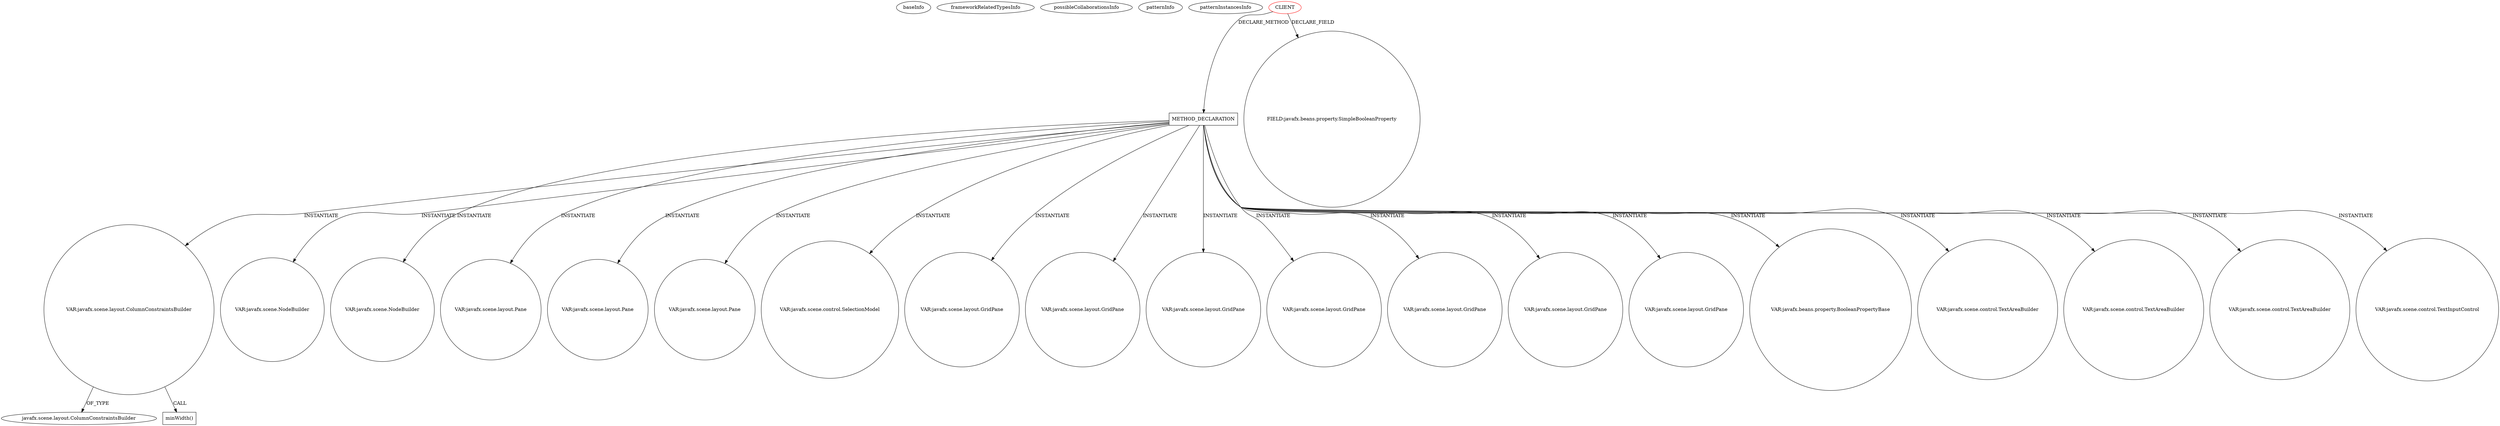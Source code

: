 digraph {
baseInfo[graphId=4288,category="pattern",isAnonymous=false,possibleRelation=false]
frameworkRelatedTypesInfo[]
possibleCollaborationsInfo[]
patternInfo[frequency=2.0,patternRootClient=0]
patternInstancesInfo[0="SaiPradeepDandem-javafx2-gradient-builder~/SaiPradeepDandem-javafx2-gradient-builder/javafx2-gradient-builder-master/src/main/java/com/javafx/gradientbuilder/application/RadialSettingsLayout.java~RadialSettingsLayout~1170",1="SaiPradeepDandem-javafx2-gradient-builder~/SaiPradeepDandem-javafx2-gradient-builder/javafx2-gradient-builder-master/src/main/java/com/javafx/gradientbuilder/application/LinearSettingsLayout.java~LinearSettingsLayout~1172"]
265[label="javafx.scene.layout.ColumnConstraintsBuilder",vertexType="FRAMEWORK_CLASS_TYPE",isFrameworkType=false]
278[label="VAR:javafx.scene.layout.ColumnConstraintsBuilder",vertexType="VARIABLE_EXPRESION",isFrameworkType=false,shape=circle]
279[label="minWidth()",vertexType="INSIDE_CALL",isFrameworkType=false,shape=box]
84[label="METHOD_DECLARATION",vertexType="CLIENT_METHOD_DECLARATION",isFrameworkType=false,shape=box]
0[label="CLIENT",vertexType="ROOT_CLIENT_CLASS_DECLARATION",isFrameworkType=false,color=red]
88[label="VAR:javafx.scene.NodeBuilder",vertexType="VARIABLE_EXPRESION",isFrameworkType=false,shape=circle]
127[label="VAR:javafx.scene.NodeBuilder",vertexType="VARIABLE_EXPRESION",isFrameworkType=false,shape=circle]
159[label="VAR:javafx.scene.layout.Pane",vertexType="VARIABLE_EXPRESION",isFrameworkType=false,shape=circle]
121[label="VAR:javafx.scene.layout.Pane",vertexType="VARIABLE_EXPRESION",isFrameworkType=false,shape=circle]
227[label="VAR:javafx.scene.layout.Pane",vertexType="VARIABLE_EXPRESION",isFrameworkType=false,shape=circle]
198[label="VAR:javafx.scene.control.SelectionModel",vertexType="VARIABLE_EXPRESION",isFrameworkType=false,shape=circle]
203[label="VAR:javafx.scene.layout.GridPane",vertexType="VARIABLE_EXPRESION",isFrameworkType=false,shape=circle]
254[label="VAR:javafx.scene.layout.GridPane",vertexType="VARIABLE_EXPRESION",isFrameworkType=false,shape=circle]
206[label="VAR:javafx.scene.layout.GridPane",vertexType="VARIABLE_EXPRESION",isFrameworkType=false,shape=circle]
230[label="VAR:javafx.scene.layout.GridPane",vertexType="VARIABLE_EXPRESION",isFrameworkType=false,shape=circle]
212[label="VAR:javafx.scene.layout.GridPane",vertexType="VARIABLE_EXPRESION",isFrameworkType=false,shape=circle]
289[label="VAR:javafx.scene.layout.GridPane",vertexType="VARIABLE_EXPRESION",isFrameworkType=false,shape=circle]
260[label="VAR:javafx.scene.layout.GridPane",vertexType="VARIABLE_EXPRESION",isFrameworkType=false,shape=circle]
145[label="VAR:javafx.beans.property.BooleanPropertyBase",vertexType="VARIABLE_EXPRESION",isFrameworkType=false,shape=circle]
100[label="VAR:javafx.scene.control.TextAreaBuilder",vertexType="VARIABLE_EXPRESION",isFrameworkType=false,shape=circle]
109[label="VAR:javafx.scene.control.TextAreaBuilder",vertexType="VARIABLE_EXPRESION",isFrameworkType=false,shape=circle]
97[label="VAR:javafx.scene.control.TextAreaBuilder",vertexType="VARIABLE_EXPRESION",isFrameworkType=false,shape=circle]
115[label="VAR:javafx.scene.control.TextInputControl",vertexType="VARIABLE_EXPRESION",isFrameworkType=false,shape=circle]
22[label="FIELD:javafx.beans.property.SimpleBooleanProperty",vertexType="FIELD_DECLARATION",isFrameworkType=false,shape=circle]
84->260[label="INSTANTIATE"]
84->203[label="INSTANTIATE"]
0->22[label="DECLARE_FIELD"]
84->278[label="INSTANTIATE"]
84->159[label="INSTANTIATE"]
84->230[label="INSTANTIATE"]
84->289[label="INSTANTIATE"]
84->97[label="INSTANTIATE"]
278->279[label="CALL"]
84->121[label="INSTANTIATE"]
84->100[label="INSTANTIATE"]
84->254[label="INSTANTIATE"]
84->145[label="INSTANTIATE"]
84->109[label="INSTANTIATE"]
84->212[label="INSTANTIATE"]
84->115[label="INSTANTIATE"]
84->206[label="INSTANTIATE"]
84->88[label="INSTANTIATE"]
84->127[label="INSTANTIATE"]
84->198[label="INSTANTIATE"]
278->265[label="OF_TYPE"]
0->84[label="DECLARE_METHOD"]
84->227[label="INSTANTIATE"]
}
